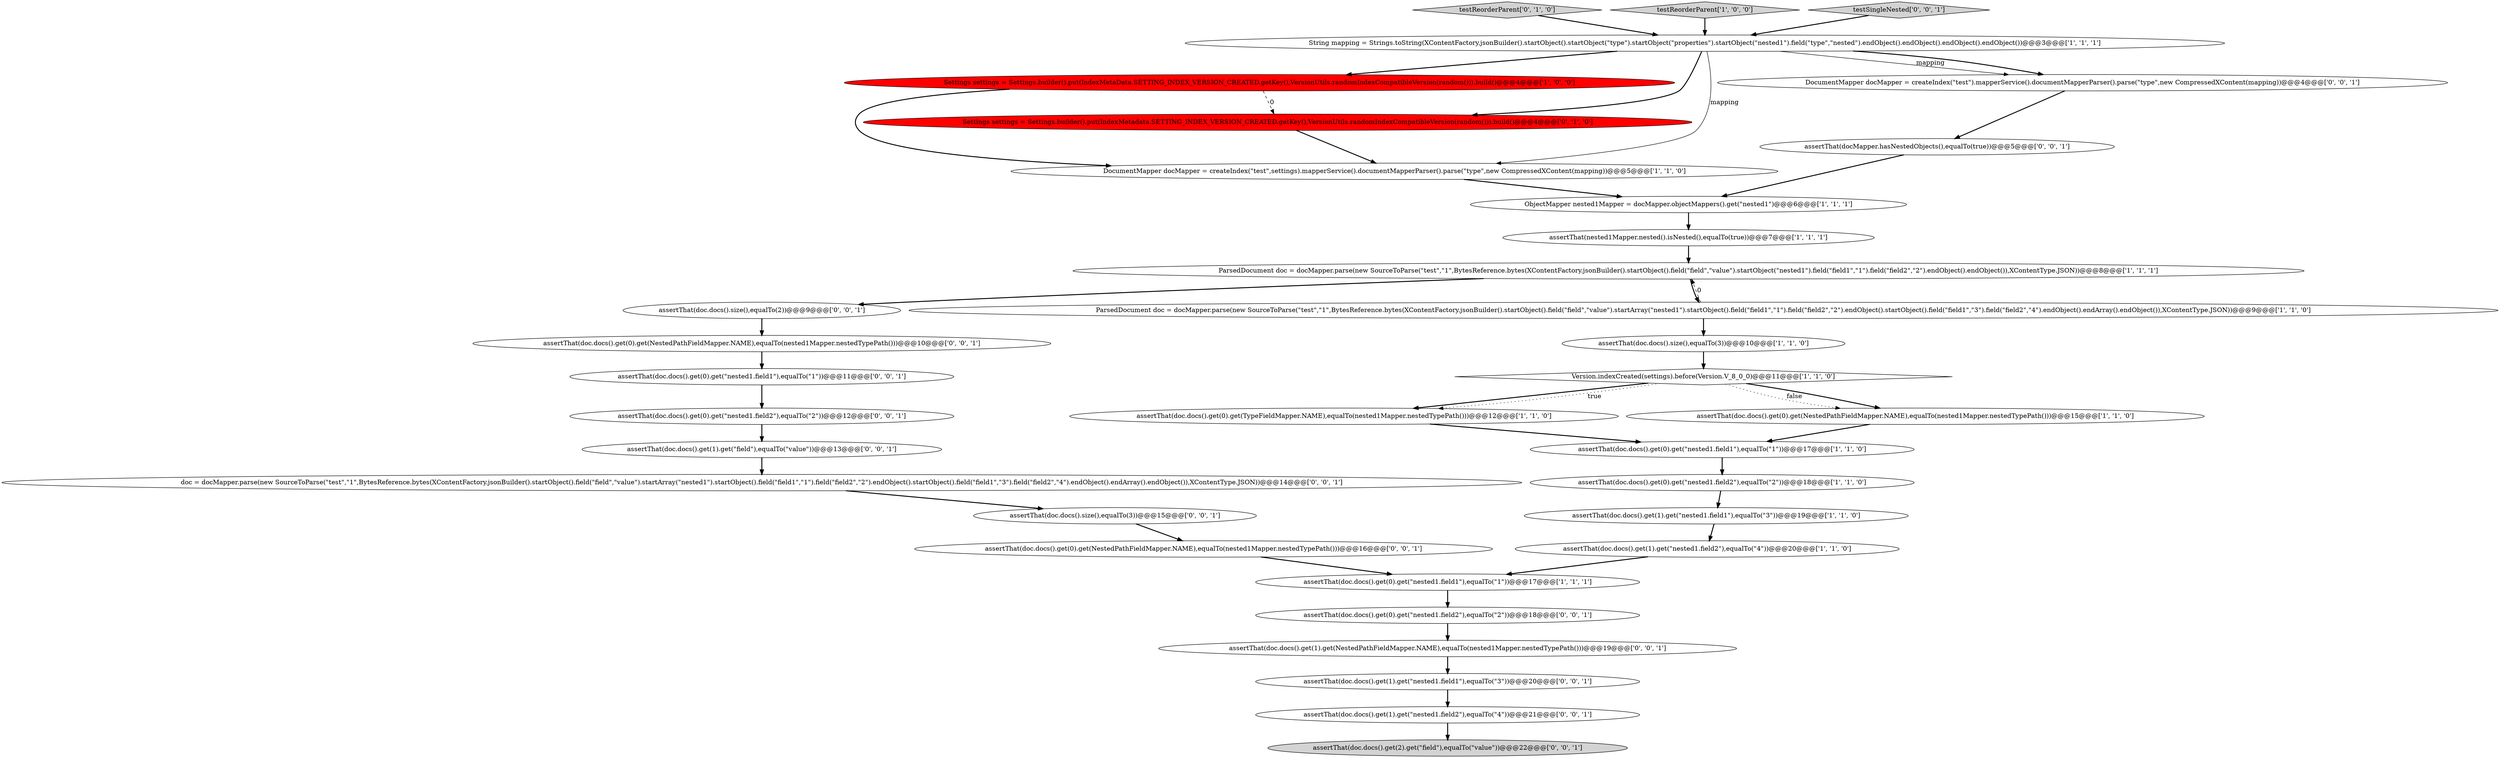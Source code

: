 digraph {
7 [style = filled, label = "assertThat(doc.docs().get(0).get(\"nested1.field2\"),equalTo(\"2\"))@@@18@@@['1', '1', '0']", fillcolor = white, shape = ellipse image = "AAA0AAABBB1BBB"];
2 [style = filled, label = "ObjectMapper nested1Mapper = docMapper.objectMappers().get(\"nested1\")@@@6@@@['1', '1', '1']", fillcolor = white, shape = ellipse image = "AAA0AAABBB1BBB"];
22 [style = filled, label = "assertThat(doc.docs().get(0).get(\"nested1.field2\"),equalTo(\"2\"))@@@18@@@['0', '0', '1']", fillcolor = white, shape = ellipse image = "AAA0AAABBB3BBB"];
0 [style = filled, label = "assertThat(doc.docs().get(0).get(\"nested1.field1\"),equalTo(\"1\"))@@@17@@@['1', '1', '0']", fillcolor = white, shape = ellipse image = "AAA0AAABBB1BBB"];
9 [style = filled, label = "assertThat(doc.docs().get(0).get(\"nested1.field1\"),equalTo(\"1\"))@@@17@@@['1', '1', '1']", fillcolor = white, shape = ellipse image = "AAA0AAABBB1BBB"];
17 [style = filled, label = "testReorderParent['0', '1', '0']", fillcolor = lightgray, shape = diamond image = "AAA0AAABBB2BBB"];
3 [style = filled, label = "testReorderParent['1', '0', '0']", fillcolor = lightgray, shape = diamond image = "AAA0AAABBB1BBB"];
20 [style = filled, label = "assertThat(doc.docs().get(1).get(\"nested1.field1\"),equalTo(\"3\"))@@@20@@@['0', '0', '1']", fillcolor = white, shape = ellipse image = "AAA0AAABBB3BBB"];
13 [style = filled, label = "Settings settings = Settings.builder().put(IndexMetaData.SETTING_INDEX_VERSION_CREATED.getKey(),VersionUtils.randomIndexCompatibleVersion(random())).build()@@@4@@@['1', '0', '0']", fillcolor = red, shape = ellipse image = "AAA1AAABBB1BBB"];
16 [style = filled, label = "assertThat(doc.docs().get(1).get(\"nested1.field1\"),equalTo(\"3\"))@@@19@@@['1', '1', '0']", fillcolor = white, shape = ellipse image = "AAA0AAABBB1BBB"];
33 [style = filled, label = "assertThat(doc.docs().get(1).get(\"nested1.field2\"),equalTo(\"4\"))@@@21@@@['0', '0', '1']", fillcolor = white, shape = ellipse image = "AAA0AAABBB3BBB"];
21 [style = filled, label = "assertThat(doc.docs().get(0).get(NestedPathFieldMapper.NAME),equalTo(nested1Mapper.nestedTypePath()))@@@10@@@['0', '0', '1']", fillcolor = white, shape = ellipse image = "AAA0AAABBB3BBB"];
19 [style = filled, label = "assertThat(doc.docs().get(1).get(NestedPathFieldMapper.NAME),equalTo(nested1Mapper.nestedTypePath()))@@@19@@@['0', '0', '1']", fillcolor = white, shape = ellipse image = "AAA0AAABBB3BBB"];
8 [style = filled, label = "Version.indexCreated(settings).before(Version.V_8_0_0)@@@11@@@['1', '1', '0']", fillcolor = white, shape = diamond image = "AAA0AAABBB1BBB"];
18 [style = filled, label = "Settings settings = Settings.builder().put(IndexMetadata.SETTING_INDEX_VERSION_CREATED.getKey(),VersionUtils.randomIndexCompatibleVersion(random())).build()@@@4@@@['0', '1', '0']", fillcolor = red, shape = ellipse image = "AAA1AAABBB2BBB"];
4 [style = filled, label = "ParsedDocument doc = docMapper.parse(new SourceToParse(\"test\",\"1\",BytesReference.bytes(XContentFactory.jsonBuilder().startObject().field(\"field\",\"value\").startObject(\"nested1\").field(\"field1\",\"1\").field(\"field2\",\"2\").endObject().endObject()),XContentType.JSON))@@@8@@@['1', '1', '1']", fillcolor = white, shape = ellipse image = "AAA0AAABBB1BBB"];
10 [style = filled, label = "assertThat(doc.docs().get(1).get(\"nested1.field2\"),equalTo(\"4\"))@@@20@@@['1', '1', '0']", fillcolor = white, shape = ellipse image = "AAA0AAABBB1BBB"];
32 [style = filled, label = "assertThat(doc.docs().size(),equalTo(2))@@@9@@@['0', '0', '1']", fillcolor = white, shape = ellipse image = "AAA0AAABBB3BBB"];
28 [style = filled, label = "doc = docMapper.parse(new SourceToParse(\"test\",\"1\",BytesReference.bytes(XContentFactory.jsonBuilder().startObject().field(\"field\",\"value\").startArray(\"nested1\").startObject().field(\"field1\",\"1\").field(\"field2\",\"2\").endObject().startObject().field(\"field1\",\"3\").field(\"field2\",\"4\").endObject().endArray().endObject()),XContentType.JSON))@@@14@@@['0', '0', '1']", fillcolor = white, shape = ellipse image = "AAA0AAABBB3BBB"];
26 [style = filled, label = "assertThat(doc.docs().get(1).get(\"field\"),equalTo(\"value\"))@@@13@@@['0', '0', '1']", fillcolor = white, shape = ellipse image = "AAA0AAABBB3BBB"];
25 [style = filled, label = "assertThat(doc.docs().get(0).get(\"nested1.field1\"),equalTo(\"1\"))@@@11@@@['0', '0', '1']", fillcolor = white, shape = ellipse image = "AAA0AAABBB3BBB"];
31 [style = filled, label = "assertThat(doc.docs().get(0).get(\"nested1.field2\"),equalTo(\"2\"))@@@12@@@['0', '0', '1']", fillcolor = white, shape = ellipse image = "AAA0AAABBB3BBB"];
12 [style = filled, label = "assertThat(nested1Mapper.nested().isNested(),equalTo(true))@@@7@@@['1', '1', '1']", fillcolor = white, shape = ellipse image = "AAA0AAABBB1BBB"];
29 [style = filled, label = "assertThat(doc.docs().get(0).get(NestedPathFieldMapper.NAME),equalTo(nested1Mapper.nestedTypePath()))@@@16@@@['0', '0', '1']", fillcolor = white, shape = ellipse image = "AAA0AAABBB3BBB"];
1 [style = filled, label = "assertThat(doc.docs().get(0).get(NestedPathFieldMapper.NAME),equalTo(nested1Mapper.nestedTypePath()))@@@15@@@['1', '1', '0']", fillcolor = white, shape = ellipse image = "AAA0AAABBB1BBB"];
11 [style = filled, label = "assertThat(doc.docs().size(),equalTo(3))@@@10@@@['1', '1', '0']", fillcolor = white, shape = ellipse image = "AAA0AAABBB1BBB"];
34 [style = filled, label = "assertThat(doc.docs().get(2).get(\"field\"),equalTo(\"value\"))@@@22@@@['0', '0', '1']", fillcolor = lightgray, shape = ellipse image = "AAA0AAABBB3BBB"];
6 [style = filled, label = "DocumentMapper docMapper = createIndex(\"test\",settings).mapperService().documentMapperParser().parse(\"type\",new CompressedXContent(mapping))@@@5@@@['1', '1', '0']", fillcolor = white, shape = ellipse image = "AAA0AAABBB1BBB"];
5 [style = filled, label = "String mapping = Strings.toString(XContentFactory.jsonBuilder().startObject().startObject(\"type\").startObject(\"properties\").startObject(\"nested1\").field(\"type\",\"nested\").endObject().endObject().endObject().endObject())@@@3@@@['1', '1', '1']", fillcolor = white, shape = ellipse image = "AAA0AAABBB1BBB"];
30 [style = filled, label = "DocumentMapper docMapper = createIndex(\"test\").mapperService().documentMapperParser().parse(\"type\",new CompressedXContent(mapping))@@@4@@@['0', '0', '1']", fillcolor = white, shape = ellipse image = "AAA0AAABBB3BBB"];
24 [style = filled, label = "assertThat(doc.docs().size(),equalTo(3))@@@15@@@['0', '0', '1']", fillcolor = white, shape = ellipse image = "AAA0AAABBB3BBB"];
27 [style = filled, label = "assertThat(docMapper.hasNestedObjects(),equalTo(true))@@@5@@@['0', '0', '1']", fillcolor = white, shape = ellipse image = "AAA0AAABBB3BBB"];
14 [style = filled, label = "assertThat(doc.docs().get(0).get(TypeFieldMapper.NAME),equalTo(nested1Mapper.nestedTypePath()))@@@12@@@['1', '1', '0']", fillcolor = white, shape = ellipse image = "AAA0AAABBB1BBB"];
15 [style = filled, label = "ParsedDocument doc = docMapper.parse(new SourceToParse(\"test\",\"1\",BytesReference.bytes(XContentFactory.jsonBuilder().startObject().field(\"field\",\"value\").startArray(\"nested1\").startObject().field(\"field1\",\"1\").field(\"field2\",\"2\").endObject().startObject().field(\"field1\",\"3\").field(\"field2\",\"4\").endObject().endArray().endObject()),XContentType.JSON))@@@9@@@['1', '1', '0']", fillcolor = white, shape = ellipse image = "AAA0AAABBB1BBB"];
23 [style = filled, label = "testSingleNested['0', '0', '1']", fillcolor = lightgray, shape = diamond image = "AAA0AAABBB3BBB"];
9->22 [style = bold, label=""];
17->5 [style = bold, label=""];
32->21 [style = bold, label=""];
23->5 [style = bold, label=""];
22->19 [style = bold, label=""];
16->10 [style = bold, label=""];
19->20 [style = bold, label=""];
29->9 [style = bold, label=""];
4->15 [style = bold, label=""];
30->27 [style = bold, label=""];
8->14 [style = bold, label=""];
5->18 [style = bold, label=""];
1->0 [style = bold, label=""];
24->29 [style = bold, label=""];
21->25 [style = bold, label=""];
15->4 [style = dashed, label="0"];
2->12 [style = bold, label=""];
20->33 [style = bold, label=""];
5->30 [style = solid, label="mapping"];
0->7 [style = bold, label=""];
6->2 [style = bold, label=""];
25->31 [style = bold, label=""];
8->1 [style = bold, label=""];
31->26 [style = bold, label=""];
3->5 [style = bold, label=""];
15->11 [style = bold, label=""];
14->0 [style = bold, label=""];
12->4 [style = bold, label=""];
18->6 [style = bold, label=""];
5->6 [style = solid, label="mapping"];
5->13 [style = bold, label=""];
8->14 [style = dotted, label="true"];
7->16 [style = bold, label=""];
28->24 [style = bold, label=""];
11->8 [style = bold, label=""];
10->9 [style = bold, label=""];
5->30 [style = bold, label=""];
26->28 [style = bold, label=""];
13->6 [style = bold, label=""];
13->18 [style = dashed, label="0"];
8->1 [style = dotted, label="false"];
33->34 [style = bold, label=""];
27->2 [style = bold, label=""];
4->32 [style = bold, label=""];
}
